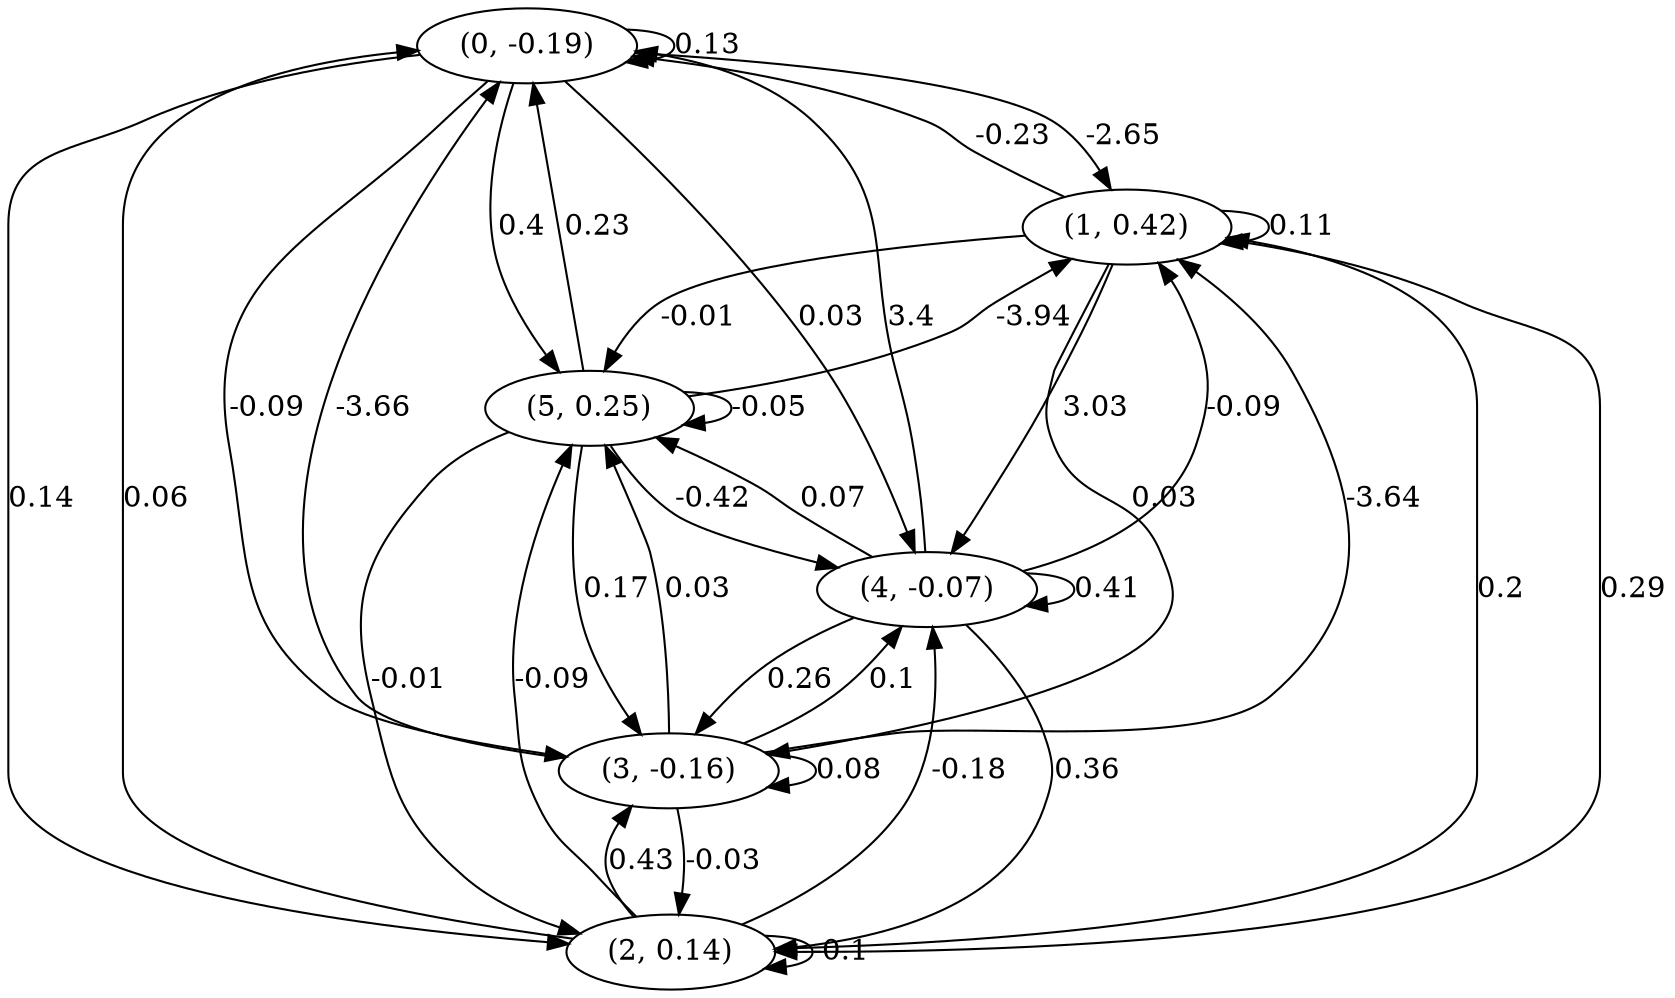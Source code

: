 digraph {
    0 [ label = "(0, -0.19)" ]
    1 [ label = "(1, 0.42)" ]
    2 [ label = "(2, 0.14)" ]
    3 [ label = "(3, -0.16)" ]
    4 [ label = "(4, -0.07)" ]
    5 [ label = "(5, 0.25)" ]
    0 -> 0 [ label = "0.13" ]
    1 -> 1 [ label = "0.11" ]
    2 -> 2 [ label = "-0.1" ]
    3 -> 3 [ label = "0.08" ]
    4 -> 4 [ label = "0.41" ]
    5 -> 5 [ label = "-0.05" ]
    1 -> 0 [ label = "-0.23" ]
    2 -> 0 [ label = "0.06" ]
    3 -> 0 [ label = "-3.66" ]
    4 -> 0 [ label = "3.4" ]
    5 -> 0 [ label = "0.23" ]
    0 -> 1 [ label = "-2.65" ]
    2 -> 1 [ label = "0.2" ]
    3 -> 1 [ label = "-3.64" ]
    4 -> 1 [ label = "-0.09" ]
    5 -> 1 [ label = "-3.94" ]
    0 -> 2 [ label = "0.14" ]
    1 -> 2 [ label = "0.29" ]
    3 -> 2 [ label = "-0.03" ]
    4 -> 2 [ label = "0.36" ]
    5 -> 2 [ label = "-0.01" ]
    0 -> 3 [ label = "-0.09" ]
    1 -> 3 [ label = "0.03" ]
    2 -> 3 [ label = "0.43" ]
    4 -> 3 [ label = "0.26" ]
    5 -> 3 [ label = "0.17" ]
    0 -> 4 [ label = "0.03" ]
    1 -> 4 [ label = "3.03" ]
    2 -> 4 [ label = "-0.18" ]
    3 -> 4 [ label = "0.1" ]
    5 -> 4 [ label = "-0.42" ]
    0 -> 5 [ label = "0.4" ]
    1 -> 5 [ label = "-0.01" ]
    2 -> 5 [ label = "-0.09" ]
    3 -> 5 [ label = "0.03" ]
    4 -> 5 [ label = "0.07" ]
}

